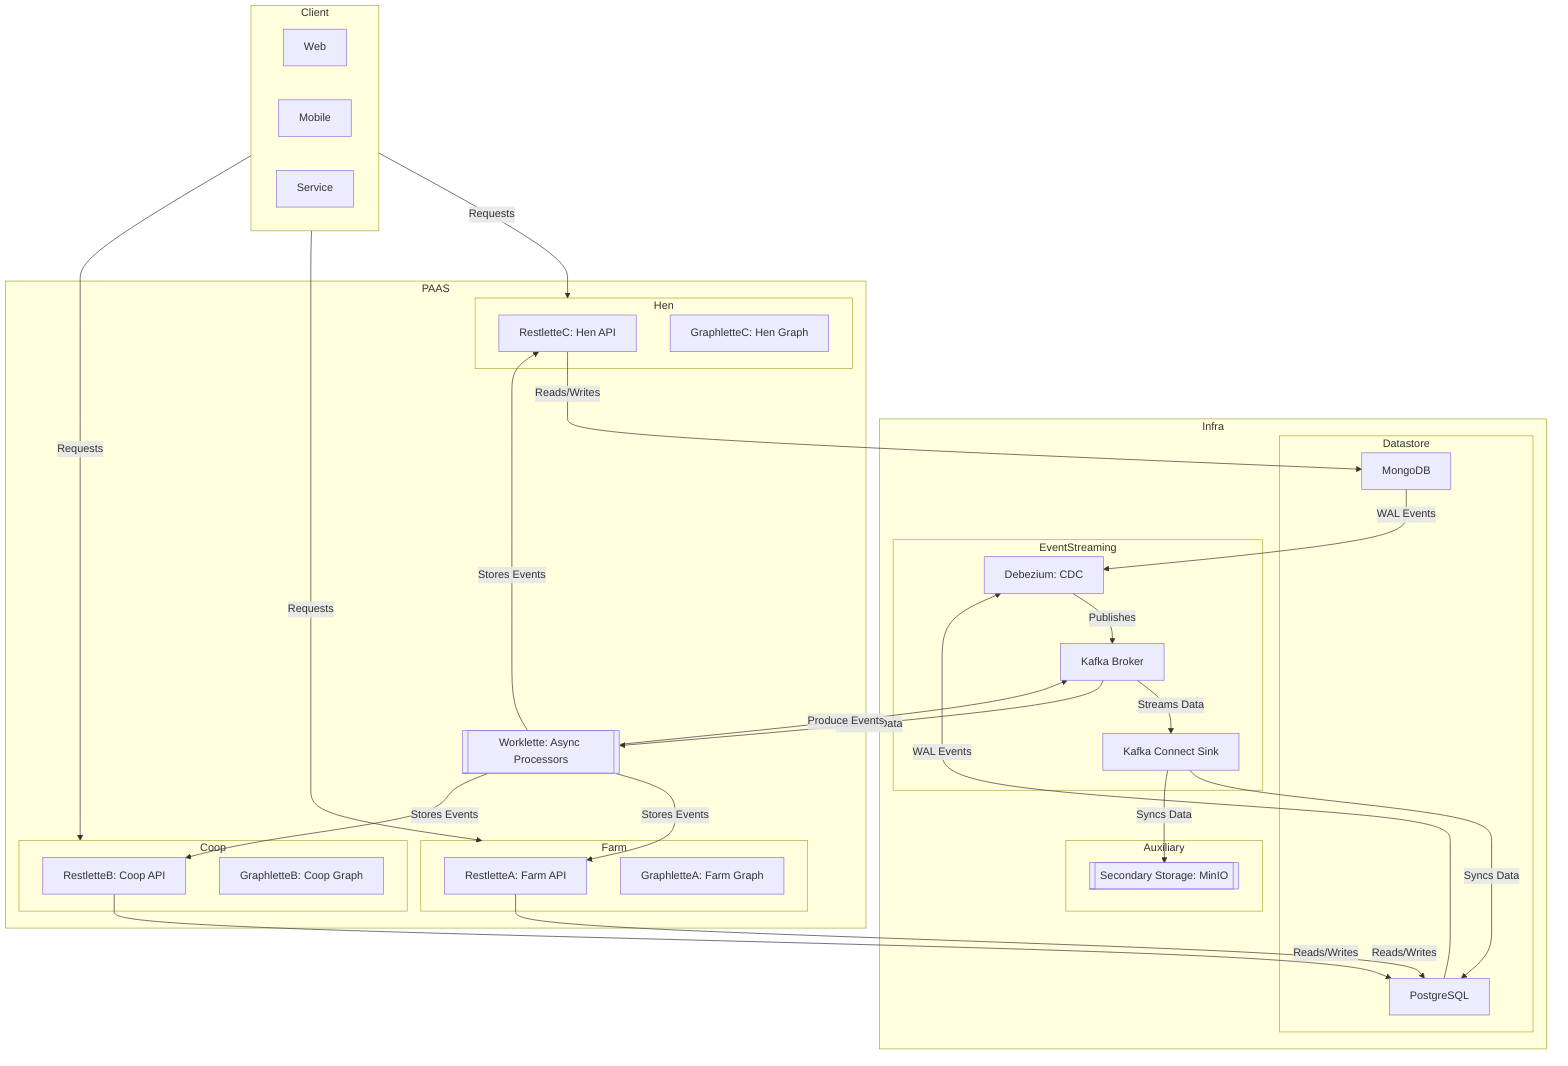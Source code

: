 graph TD;

%% --- Client Layer ---
    subgraph Client
        Web
        Mobile
        Service
    end

%% --- Infrastructure Layer ---
subgraph Infra
%% Transactional Datastore Layer
subgraph Datastore
Postgres[PostgreSQL]
Mongo[MongoDB]
end

%% Auxiliary Data Layer
subgraph Auxiliary
MinIO[[Secondary Storage: MinIO]]
end

%% Event Streaming Layer
subgraph EventStreaming
Kafka[Kafka Broker]
Debezium[Debezium: CDC]
KafkaConnect[Kafka Connect Sink]
end
end

%% --- Application Layer ---
subgraph PAAS
subgraph Farm
RestletteA[RestletteA: Farm API]
GraphletteA[GraphletteA: Farm Graph]
end
subgraph Coop
RestletteB[RestletteB: Coop API]
GraphletteB[GraphletteB: Coop Graph]
end
subgraph Hen
RestletteC[RestletteC: Hen API]
GraphletteC[GraphletteC: Hen Graph]
end
Worklette[[Worklette: Async Processors]]
end

%% --- Connections ---
RestletteA -->|Reads/Writes| Postgres
RestletteB -->|Reads/Writes| Postgres
RestletteC -->|Reads/Writes| Mongo
Postgres -->|WAL Events| Debezium
Mongo -->|WAL Events| Debezium
Debezium -->|Publishes| Kafka
Kafka -->|Streams Data| KafkaConnect
KafkaConnect -->|Syncs Data| Postgres & MinIO

Kafka -->|Streams Data| Worklette
Worklette -->|Stores Events| RestletteA
Worklette -->|Stores Events| RestletteB
Worklette -->|Stores Events| RestletteC
Worklette -->|Produce Events| Kafka

Client -->|Requests| Hen
Client -->|Requests| Farm
Client -->|Requests| Coop